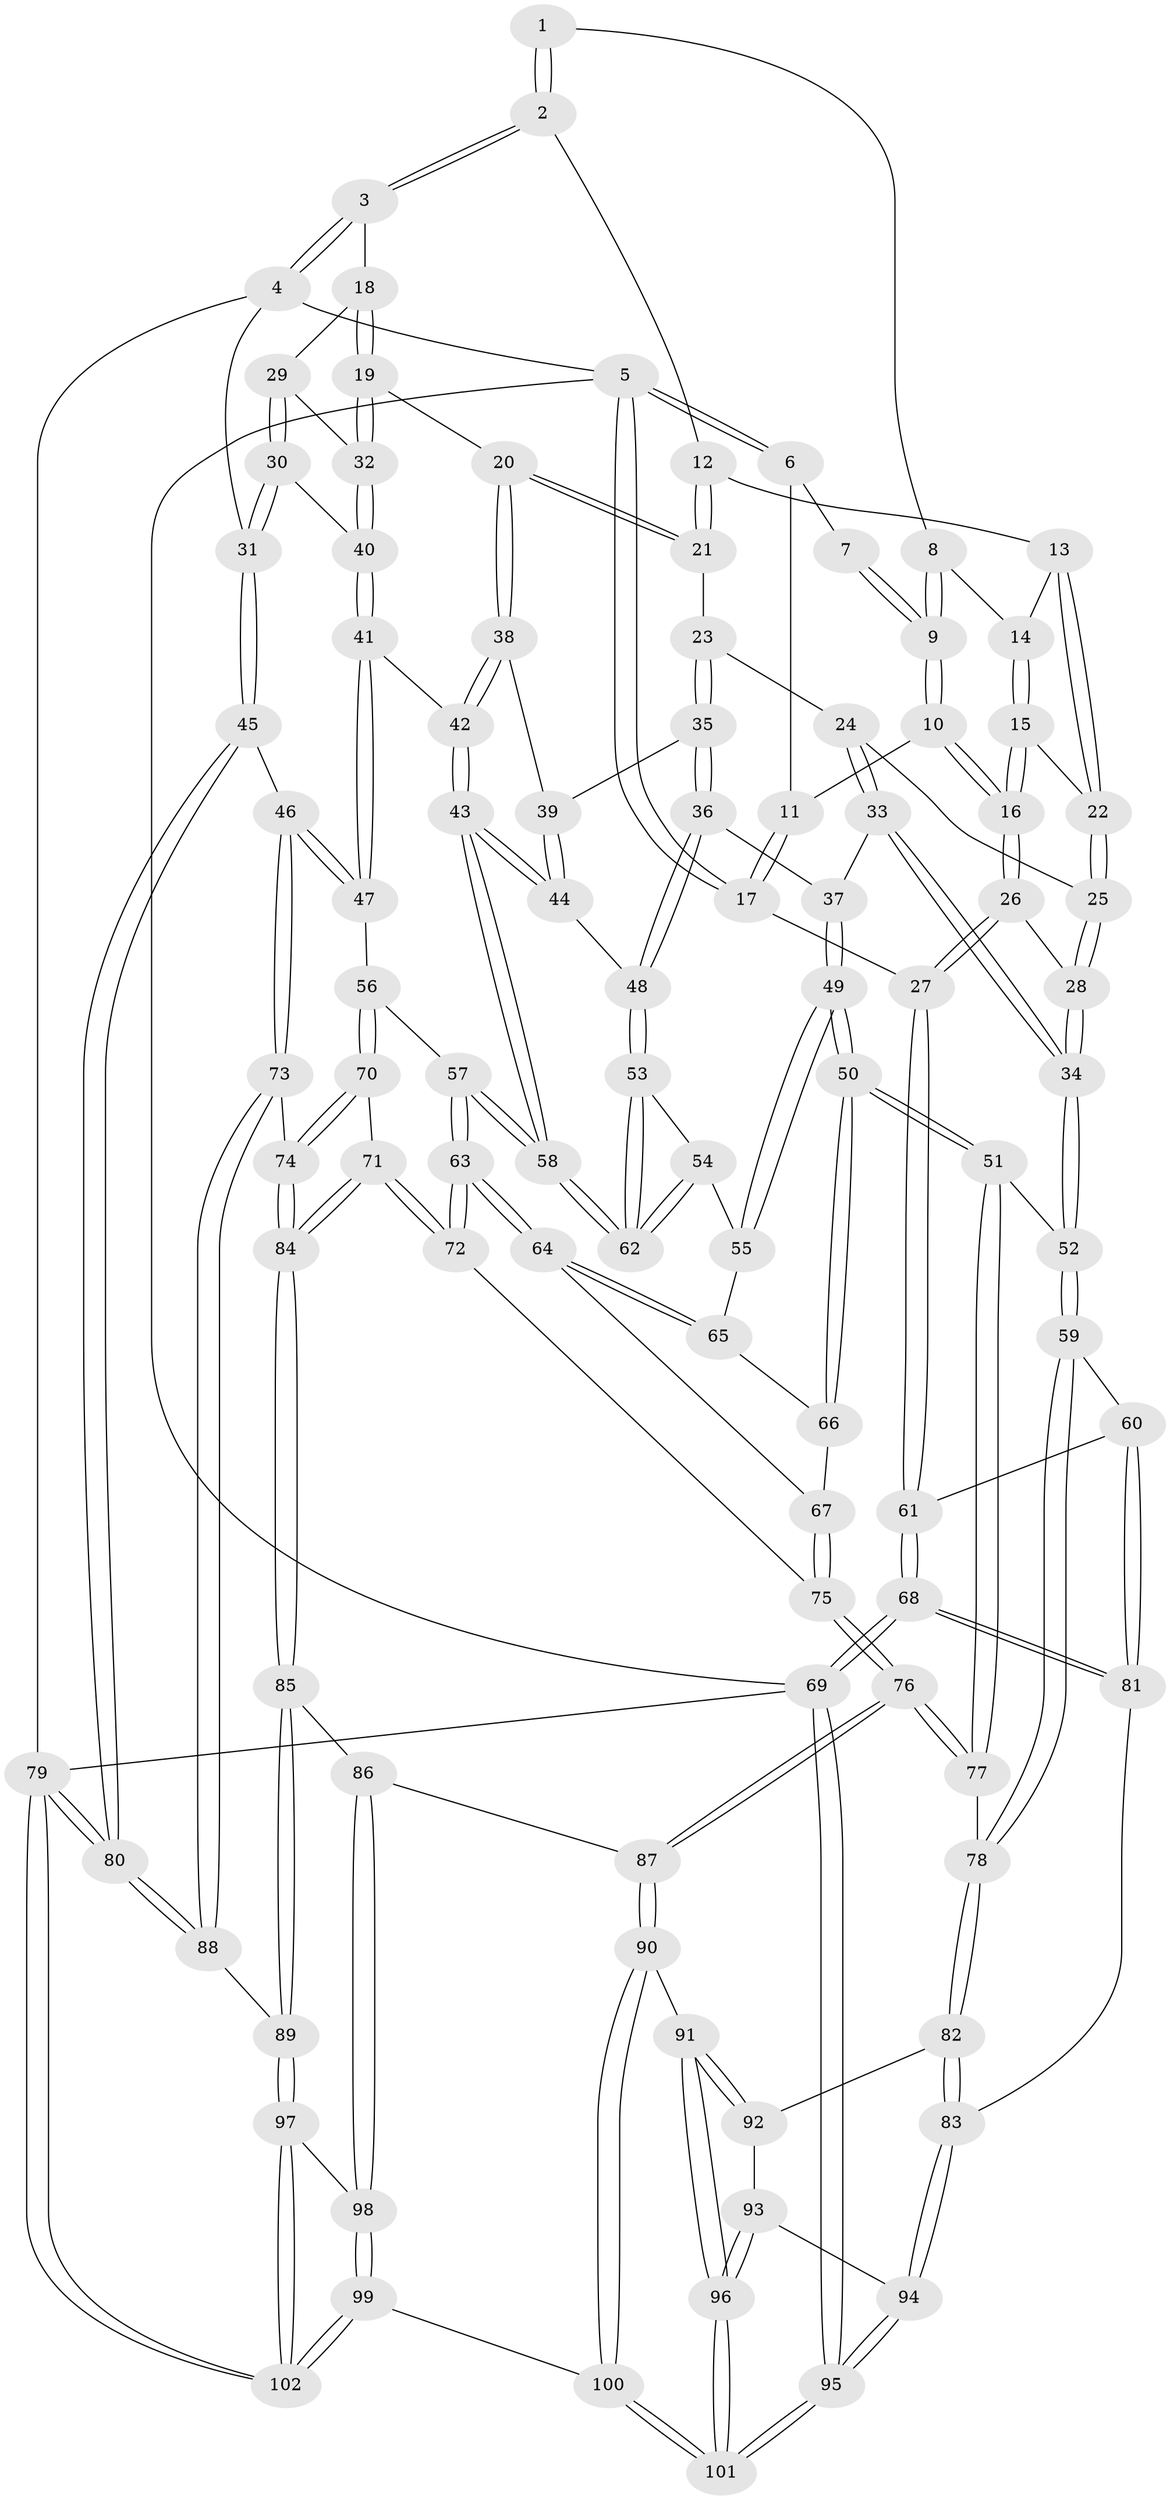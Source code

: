 // Generated by graph-tools (version 1.1) at 2025/11/02/21/25 10:11:12]
// undirected, 102 vertices, 252 edges
graph export_dot {
graph [start="1"]
  node [color=gray90,style=filled];
  1 [pos="+0.3821813852385001+0"];
  2 [pos="+0.552399711081331+0"];
  3 [pos="+0.6661759242528137+0"];
  4 [pos="+1+0"];
  5 [pos="+0+0"];
  6 [pos="+0.07413216190850827+0"];
  7 [pos="+0.11461185175430422+0"];
  8 [pos="+0.28637181757118446+0.045174347887010205"];
  9 [pos="+0.23473246684627602+0.07229453191270015"];
  10 [pos="+0.2142314074104806+0.11996435052458361"];
  11 [pos="+0.15734425872093066+0.07751622172428523"];
  12 [pos="+0.539632874336616+0"];
  13 [pos="+0.4068695306732061+0.0852342087367177"];
  14 [pos="+0.32707952568009463+0.08104487557610963"];
  15 [pos="+0.23672886883947883+0.15758822775412204"];
  16 [pos="+0.22395014910466102+0.1614368658921425"];
  17 [pos="+0+0.16832688916454294"];
  18 [pos="+0.7282890837781831+0.07659639204086012"];
  19 [pos="+0.7092492816129493+0.15962499686382225"];
  20 [pos="+0.6906893484515423+0.18115198471279234"];
  21 [pos="+0.5205068718723355+0.18613118177844346"];
  22 [pos="+0.4003655510684783+0.15199686168570928"];
  23 [pos="+0.4896710685135362+0.2106480244995183"];
  24 [pos="+0.43727805698186484+0.1981420956800492"];
  25 [pos="+0.40898702190725383+0.17679469842573592"];
  26 [pos="+0.20327384773887092+0.21673448386433744"];
  27 [pos="+0+0.2389898145099636"];
  28 [pos="+0.2695606998128977+0.30813991021891063"];
  29 [pos="+0.9159052133426595+0.1451725699130034"];
  30 [pos="+1+0.1744385999704673"];
  31 [pos="+1+0.15816940673601654"];
  32 [pos="+0.8161141168617432+0.26878050776432305"];
  33 [pos="+0.403579673427333+0.3436377859656529"];
  34 [pos="+0.2859280104855189+0.3764484564461498"];
  35 [pos="+0.5327065217868849+0.315090912418483"];
  36 [pos="+0.525428735044115+0.33531199384017196"];
  37 [pos="+0.44340714239290024+0.3488462445109211"];
  38 [pos="+0.6758008013584186+0.220022379309877"];
  39 [pos="+0.6555527385179446+0.2503528598814128"];
  40 [pos="+0.8393267787364185+0.3016586005780768"];
  41 [pos="+0.837637960381032+0.33861912908355785"];
  42 [pos="+0.7441200763272021+0.34035772750963805"];
  43 [pos="+0.6844131942492951+0.39561435889025526"];
  44 [pos="+0.6679927402896484+0.3746959470523744"];
  45 [pos="+1+0.4305851267622047"];
  46 [pos="+1+0.4488289307207837"];
  47 [pos="+0.8680897419970925+0.419298929494952"];
  48 [pos="+0.5404140725733498+0.3635313895618256"];
  49 [pos="+0.46546161891443005+0.4918009462110637"];
  50 [pos="+0.455174891720904+0.5043154934599186"];
  51 [pos="+0.44749850177659617+0.5104360378087082"];
  52 [pos="+0.28278429483731954+0.3857368026111556"];
  53 [pos="+0.5407560716286837+0.36787543471081374"];
  54 [pos="+0.5430094885230994+0.41301464298622226"];
  55 [pos="+0.5352895701685966+0.44270386007816903"];
  56 [pos="+0.8228790622249263+0.4587077985975841"];
  57 [pos="+0.6940744482519383+0.4468361738814181"];
  58 [pos="+0.6939957224472831+0.44666723588973356"];
  59 [pos="+0.19714434104895193+0.47797973652032905"];
  60 [pos="+0.17249047805403336+0.4890988554156041"];
  61 [pos="+0+0.36548807365566016"];
  62 [pos="+0.690197075743312+0.4457177236826617"];
  63 [pos="+0.6607970848997474+0.5043897717784233"];
  64 [pos="+0.5986956854288854+0.49895076727166837"];
  65 [pos="+0.5746720634955655+0.48091653236544707"];
  66 [pos="+0.5342826658308618+0.5261953516820317"];
  67 [pos="+0.5629621811678368+0.5447907062013905"];
  68 [pos="+0+0.7397191075072187"];
  69 [pos="+0+1"];
  70 [pos="+0.8144819120491125+0.5655425155278655"];
  71 [pos="+0.6897291386898672+0.599647993950916"];
  72 [pos="+0.6732218374756084+0.5801669318871966"];
  73 [pos="+0.8835735355008388+0.6366289567949814"];
  74 [pos="+0.8575247320651157+0.620069344721049"];
  75 [pos="+0.5571453673952728+0.6019984455250856"];
  76 [pos="+0.49120825821823055+0.6571158483805187"];
  77 [pos="+0.4332644084209299+0.6182184575298088"];
  78 [pos="+0.38869475226875233+0.6275648033794574"];
  79 [pos="+1+1"];
  80 [pos="+1+0.8454283911418805"];
  81 [pos="+0.1511072624123984+0.6555872908132493"];
  82 [pos="+0.2793190673520821+0.7458181703841428"];
  83 [pos="+0.21556927900724865+0.7528196032392153"];
  84 [pos="+0.6894355783786048+0.718405364971109"];
  85 [pos="+0.6869793996282629+0.727509023100645"];
  86 [pos="+0.5711016652103833+0.7904645562899625"];
  87 [pos="+0.556344310235144+0.7908110705616203"];
  88 [pos="+0.935760809913578+0.801617355049889"];
  89 [pos="+0.8829589245755394+0.827836255182772"];
  90 [pos="+0.5365498770214409+0.8115596209005836"];
  91 [pos="+0.44313129949953534+0.8325505614974569"];
  92 [pos="+0.3564099211338942+0.8043324077390428"];
  93 [pos="+0.3235892154167592+0.8914898081081399"];
  94 [pos="+0.15407762088330923+0.8867985331843666"];
  95 [pos="+0+1"];
  96 [pos="+0.36898795111597654+0.9683535115393356"];
  97 [pos="+0.8363012973979039+0.9039059312535296"];
  98 [pos="+0.6602382834985738+0.8831730127095969"];
  99 [pos="+0.6762144591353249+1"];
  100 [pos="+0.5231295627718718+1"];
  101 [pos="+0.33669856871481285+1"];
  102 [pos="+0.7777284786571782+1"];
  1 -- 2;
  1 -- 2;
  1 -- 8;
  2 -- 3;
  2 -- 3;
  2 -- 12;
  3 -- 4;
  3 -- 4;
  3 -- 18;
  4 -- 5;
  4 -- 31;
  4 -- 79;
  5 -- 6;
  5 -- 6;
  5 -- 17;
  5 -- 17;
  5 -- 69;
  6 -- 7;
  6 -- 11;
  7 -- 9;
  7 -- 9;
  8 -- 9;
  8 -- 9;
  8 -- 14;
  9 -- 10;
  9 -- 10;
  10 -- 11;
  10 -- 16;
  10 -- 16;
  11 -- 17;
  11 -- 17;
  12 -- 13;
  12 -- 21;
  12 -- 21;
  13 -- 14;
  13 -- 22;
  13 -- 22;
  14 -- 15;
  14 -- 15;
  15 -- 16;
  15 -- 16;
  15 -- 22;
  16 -- 26;
  16 -- 26;
  17 -- 27;
  18 -- 19;
  18 -- 19;
  18 -- 29;
  19 -- 20;
  19 -- 32;
  19 -- 32;
  20 -- 21;
  20 -- 21;
  20 -- 38;
  20 -- 38;
  21 -- 23;
  22 -- 25;
  22 -- 25;
  23 -- 24;
  23 -- 35;
  23 -- 35;
  24 -- 25;
  24 -- 33;
  24 -- 33;
  25 -- 28;
  25 -- 28;
  26 -- 27;
  26 -- 27;
  26 -- 28;
  27 -- 61;
  27 -- 61;
  28 -- 34;
  28 -- 34;
  29 -- 30;
  29 -- 30;
  29 -- 32;
  30 -- 31;
  30 -- 31;
  30 -- 40;
  31 -- 45;
  31 -- 45;
  32 -- 40;
  32 -- 40;
  33 -- 34;
  33 -- 34;
  33 -- 37;
  34 -- 52;
  34 -- 52;
  35 -- 36;
  35 -- 36;
  35 -- 39;
  36 -- 37;
  36 -- 48;
  36 -- 48;
  37 -- 49;
  37 -- 49;
  38 -- 39;
  38 -- 42;
  38 -- 42;
  39 -- 44;
  39 -- 44;
  40 -- 41;
  40 -- 41;
  41 -- 42;
  41 -- 47;
  41 -- 47;
  42 -- 43;
  42 -- 43;
  43 -- 44;
  43 -- 44;
  43 -- 58;
  43 -- 58;
  44 -- 48;
  45 -- 46;
  45 -- 80;
  45 -- 80;
  46 -- 47;
  46 -- 47;
  46 -- 73;
  46 -- 73;
  47 -- 56;
  48 -- 53;
  48 -- 53;
  49 -- 50;
  49 -- 50;
  49 -- 55;
  49 -- 55;
  50 -- 51;
  50 -- 51;
  50 -- 66;
  50 -- 66;
  51 -- 52;
  51 -- 77;
  51 -- 77;
  52 -- 59;
  52 -- 59;
  53 -- 54;
  53 -- 62;
  53 -- 62;
  54 -- 55;
  54 -- 62;
  54 -- 62;
  55 -- 65;
  56 -- 57;
  56 -- 70;
  56 -- 70;
  57 -- 58;
  57 -- 58;
  57 -- 63;
  57 -- 63;
  58 -- 62;
  58 -- 62;
  59 -- 60;
  59 -- 78;
  59 -- 78;
  60 -- 61;
  60 -- 81;
  60 -- 81;
  61 -- 68;
  61 -- 68;
  63 -- 64;
  63 -- 64;
  63 -- 72;
  63 -- 72;
  64 -- 65;
  64 -- 65;
  64 -- 67;
  65 -- 66;
  66 -- 67;
  67 -- 75;
  67 -- 75;
  68 -- 69;
  68 -- 69;
  68 -- 81;
  68 -- 81;
  69 -- 95;
  69 -- 95;
  69 -- 79;
  70 -- 71;
  70 -- 74;
  70 -- 74;
  71 -- 72;
  71 -- 72;
  71 -- 84;
  71 -- 84;
  72 -- 75;
  73 -- 74;
  73 -- 88;
  73 -- 88;
  74 -- 84;
  74 -- 84;
  75 -- 76;
  75 -- 76;
  76 -- 77;
  76 -- 77;
  76 -- 87;
  76 -- 87;
  77 -- 78;
  78 -- 82;
  78 -- 82;
  79 -- 80;
  79 -- 80;
  79 -- 102;
  79 -- 102;
  80 -- 88;
  80 -- 88;
  81 -- 83;
  82 -- 83;
  82 -- 83;
  82 -- 92;
  83 -- 94;
  83 -- 94;
  84 -- 85;
  84 -- 85;
  85 -- 86;
  85 -- 89;
  85 -- 89;
  86 -- 87;
  86 -- 98;
  86 -- 98;
  87 -- 90;
  87 -- 90;
  88 -- 89;
  89 -- 97;
  89 -- 97;
  90 -- 91;
  90 -- 100;
  90 -- 100;
  91 -- 92;
  91 -- 92;
  91 -- 96;
  91 -- 96;
  92 -- 93;
  93 -- 94;
  93 -- 96;
  93 -- 96;
  94 -- 95;
  94 -- 95;
  95 -- 101;
  95 -- 101;
  96 -- 101;
  96 -- 101;
  97 -- 98;
  97 -- 102;
  97 -- 102;
  98 -- 99;
  98 -- 99;
  99 -- 100;
  99 -- 102;
  99 -- 102;
  100 -- 101;
  100 -- 101;
}

